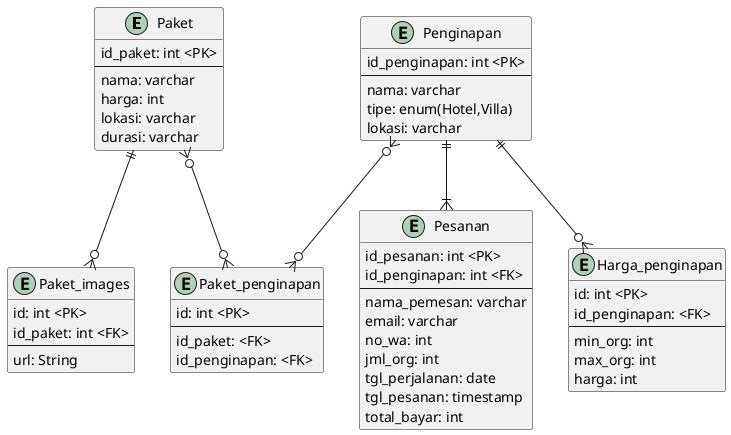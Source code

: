 
@startuml wisata

' 1. Harga paket per org tergantung dari jml org dan penginapan yang dipilih 
' 2. 

entity Paket {
    id_paket: int <PK>
    --
    nama: varchar
    harga: int
    lokasi: varchar
    durasi: varchar
}

entity Paket_images {
    id: int <PK>
    id_paket: int <FK>
    --
    url: String
}
entity Pesanan {
    id_pesanan: int <PK>
    id_penginapan: int <FK>
    --
    nama_pemesan: varchar
    email: varchar
    no_wa: int
    jml_org: int
    tgl_perjalanan: date
    tgl_pesanan: timestamp
    total_bayar: int
}

entity Penginapan {
    id_penginapan: int <PK>
    --
    nama: varchar
    tipe: enum(Hotel,Villa)
    lokasi: varchar   
}

entity Harga_penginapan {
    id: int <PK>
    id_penginapan: <FK>
    --
    min_org: int
    max_org: int
    harga: int
}

entity Paket_penginapan {
    id: int <PK>
    --
    id_paket: <FK>
    id_penginapan: <FK>
}


Paket }o--o{ Paket_penginapan 
Penginapan }o--o{ Paket_penginapan 
Penginapan ||--o{ Harga_penginapan
Penginapan ||--|{ Pesanan
Paket ||--o{ Paket_images

@enduml